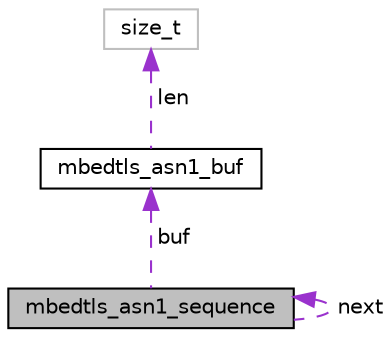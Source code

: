 digraph "mbedtls_asn1_sequence"
{
  edge [fontname="Helvetica",fontsize="10",labelfontname="Helvetica",labelfontsize="10"];
  node [fontname="Helvetica",fontsize="10",shape=record];
  Node1 [label="mbedtls_asn1_sequence",height=0.2,width=0.4,color="black", fillcolor="grey75", style="filled", fontcolor="black"];
  Node1 -> Node1 [dir="back",color="darkorchid3",fontsize="10",style="dashed",label=" next" ,fontname="Helvetica"];
  Node2 -> Node1 [dir="back",color="darkorchid3",fontsize="10",style="dashed",label=" buf" ,fontname="Helvetica"];
  Node2 [label="mbedtls_asn1_buf",height=0.2,width=0.4,color="black", fillcolor="white", style="filled",URL="$structmbedtls__asn1__buf.html"];
  Node3 -> Node2 [dir="back",color="darkorchid3",fontsize="10",style="dashed",label=" len" ,fontname="Helvetica"];
  Node3 [label="size_t",height=0.2,width=0.4,color="grey75", fillcolor="white", style="filled"];
}
